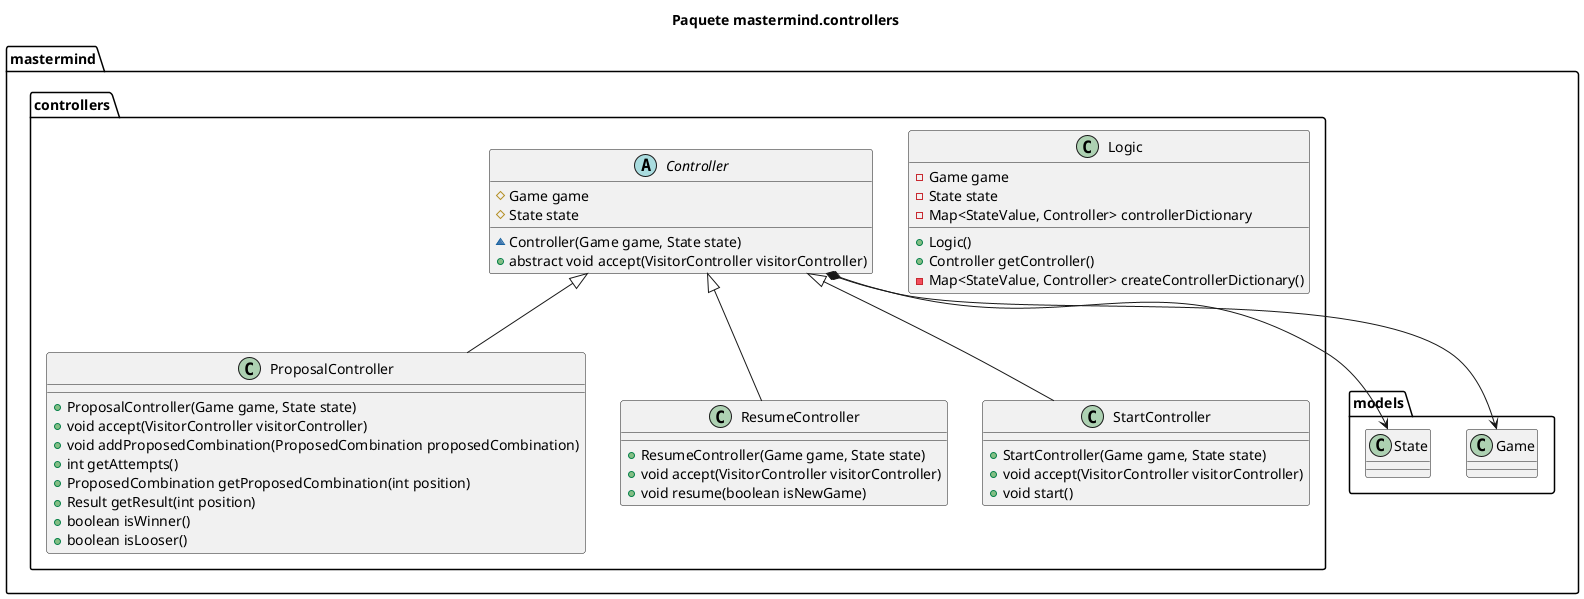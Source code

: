 @startuml

title Paquete mastermind.controllers


package mastermind.controllers{

  class Logic  {
    - Game game
    - State state
    - Map<StateValue, Controller> controllerDictionary
    + Logic()
    + Controller getController()
    - Map<StateValue, Controller> createControllerDictionary()
  }

  abstract class Controller {
      # Game game
      # State state
      ~ Controller(Game game, State state)
      + abstract void accept(VisitorController visitorController)
    }

    class ProposalController {
      + ProposalController(Game game, State state)
      + void accept(VisitorController visitorController)
      + void addProposedCombination(ProposedCombination proposedCombination)
      + int getAttempts()
      + ProposedCombination getProposedCombination(int position)
      + Result getResult(int position)
      + boolean isWinner()
      + boolean isLooser()
    }

    class ResumeController {
      + ResumeController(Game game, State state)
      + void accept(VisitorController visitorController)
      + void resume(boolean isNewGame)
    }

    class StartController {
      + StartController(Game game, State state)
      + void accept(VisitorController visitorController)
      + void start()
    }
}

Controller *--> mastermind.models.Game
Controller *--> mastermind.models.State
Controller <|-- StartController
Controller <|-- ProposalController
Controller <|-- ResumeController

@enduml